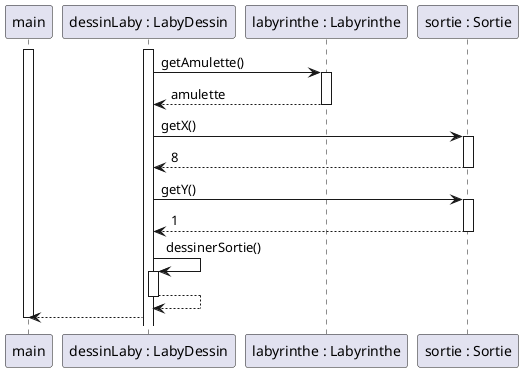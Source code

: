 @startuml
'https://plantuml.com/sequence-diagram

participant "main" as MAIN
participant "dessinLaby : LabyDessin" as LD
participant "labyrinthe : Labyrinthe" as L
participant "sortie : Sortie" as S
activate MAIN
activate LD
LD -> L : getAmulette()
activate L
L --> LD : amulette
deactivate L
LD -> S : getX()
activate S
S --> LD : 8
deactivate S
LD -> S : getY()
activate S
S --> LD : 1
deactivate S
LD -> LD : dessinerSortie()
activate LD
LD --> LD
deactivate LD
LD --> MAIN
deactivate MAIN

@enduml